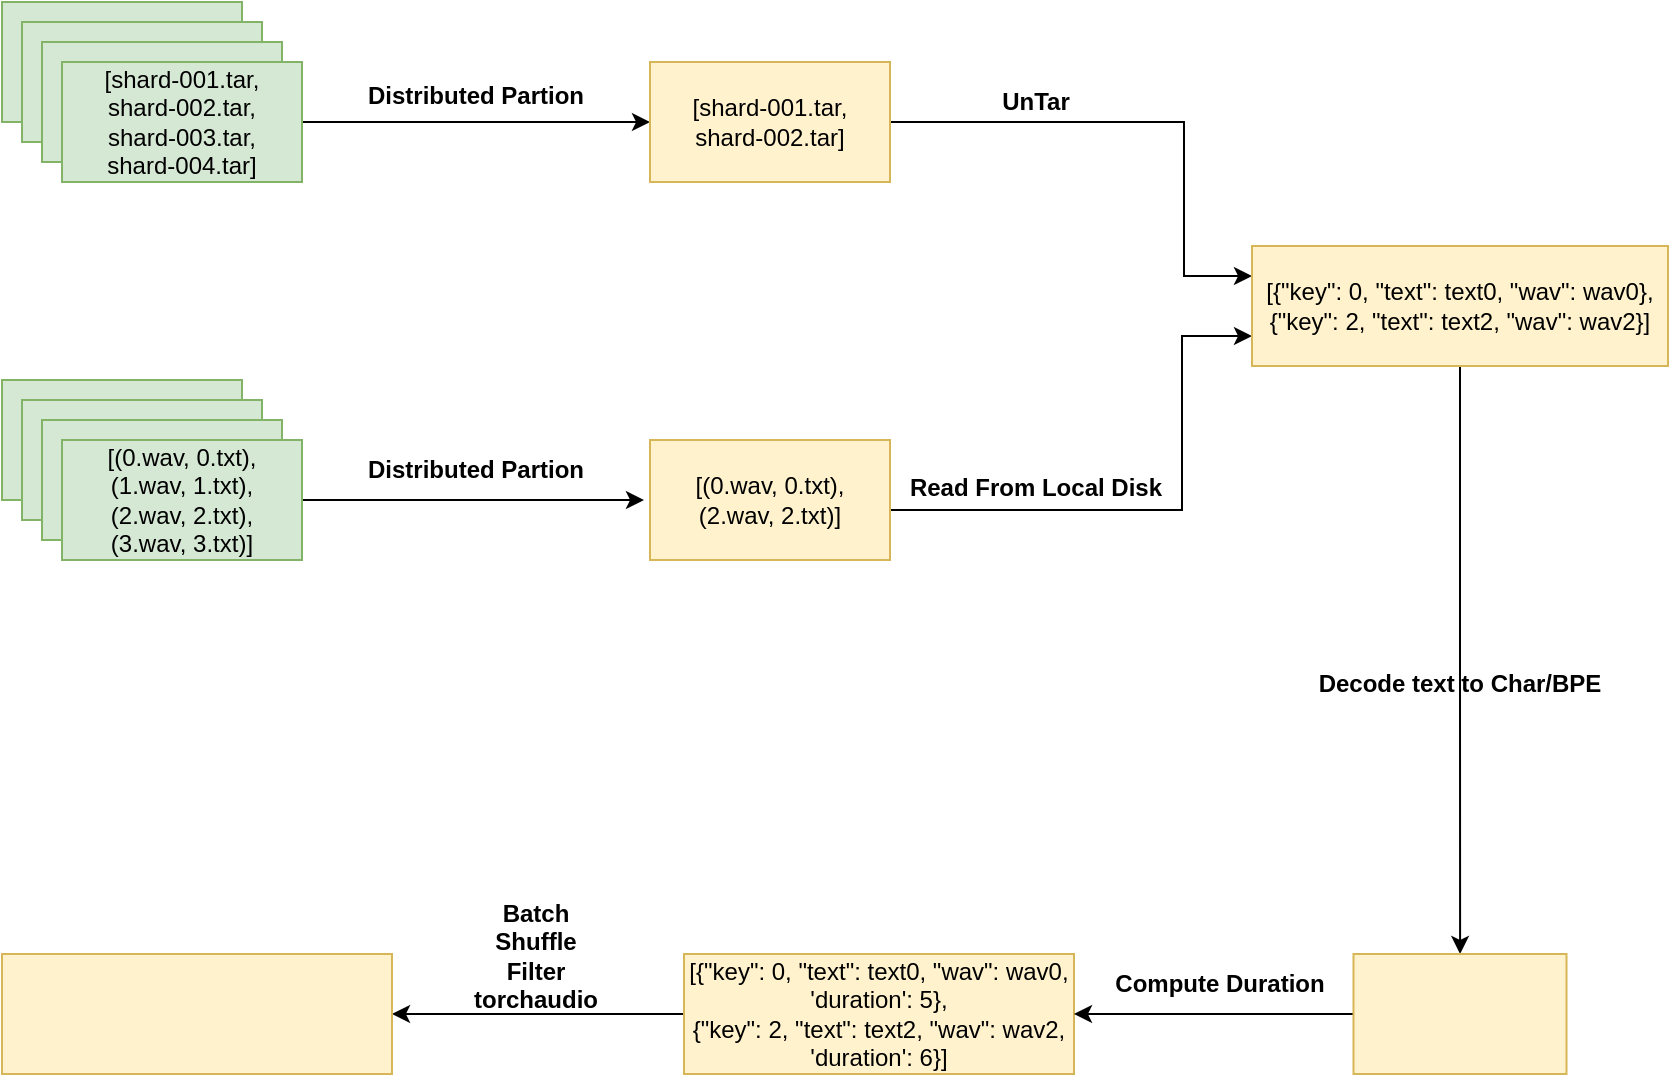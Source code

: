 <mxfile version="14.9.9" type="device"><diagram id="uCDdQjk0BrddMHb4fYi_" name="Page-1"><mxGraphModel dx="946" dy="614" grid="0" gridSize="10" guides="1" tooltips="1" connect="1" arrows="1" fold="1" page="0" pageScale="1" pageWidth="827" pageHeight="1169" math="0" shadow="0"><root><mxCell id="0"/><mxCell id="1" parent="0"/><mxCell id="com_AFfEcHS4AuDgLjKk-6" value="" style="rounded=0;whiteSpace=wrap;html=1;fillColor=#d5e8d4;strokeColor=#82b366;" vertex="1" parent="1"><mxGeometry x="45" y="141" width="120" height="60" as="geometry"/></mxCell><mxCell id="com_AFfEcHS4AuDgLjKk-7" value="" style="rounded=0;whiteSpace=wrap;html=1;fillColor=#d5e8d4;strokeColor=#82b366;" vertex="1" parent="1"><mxGeometry x="55" y="151" width="120" height="60" as="geometry"/></mxCell><mxCell id="com_AFfEcHS4AuDgLjKk-8" value="" style="rounded=0;whiteSpace=wrap;html=1;fillColor=#d5e8d4;strokeColor=#82b366;" vertex="1" parent="1"><mxGeometry x="65" y="161" width="120" height="60" as="geometry"/></mxCell><mxCell id="com_AFfEcHS4AuDgLjKk-11" style="edgeStyle=orthogonalEdgeStyle;rounded=0;orthogonalLoop=1;jettySize=auto;html=1;" edge="1" parent="1" source="com_AFfEcHS4AuDgLjKk-9" target="com_AFfEcHS4AuDgLjKk-10"><mxGeometry relative="1" as="geometry"/></mxCell><mxCell id="com_AFfEcHS4AuDgLjKk-9" value="&lt;font style=&quot;font-size: 12px&quot;&gt;[shard-001.tar, &lt;br&gt;shard-002.tar,&lt;br&gt;shard-003.tar,&lt;br&gt;shard-004.tar]&lt;/font&gt;" style="rounded=0;whiteSpace=wrap;html=1;fillColor=#d5e8d4;strokeColor=#82b366;" vertex="1" parent="1"><mxGeometry x="75" y="171" width="120" height="60" as="geometry"/></mxCell><mxCell id="com_AFfEcHS4AuDgLjKk-23" style="edgeStyle=orthogonalEdgeStyle;rounded=0;orthogonalLoop=1;jettySize=auto;html=1;entryX=0;entryY=0.25;entryDx=0;entryDy=0;" edge="1" parent="1" source="com_AFfEcHS4AuDgLjKk-10" target="com_AFfEcHS4AuDgLjKk-21"><mxGeometry relative="1" as="geometry"><Array as="points"><mxPoint x="636" y="201"/><mxPoint x="636" y="278"/></Array></mxGeometry></mxCell><mxCell id="com_AFfEcHS4AuDgLjKk-10" value="[shard-001.tar,&lt;br&gt;shard-002.tar]" style="rounded=0;whiteSpace=wrap;html=1;fillColor=#fff2cc;strokeColor=#d6b656;" vertex="1" parent="1"><mxGeometry x="369" y="171" width="120" height="60" as="geometry"/></mxCell><mxCell id="com_AFfEcHS4AuDgLjKk-12" value="Distributed Partion" style="text;html=1;strokeColor=none;fillColor=none;align=center;verticalAlign=middle;whiteSpace=wrap;rounded=0;fontStyle=1" vertex="1" parent="1"><mxGeometry x="204" y="178" width="156" height="20" as="geometry"/></mxCell><mxCell id="com_AFfEcHS4AuDgLjKk-24" style="edgeStyle=orthogonalEdgeStyle;rounded=0;orthogonalLoop=1;jettySize=auto;html=1;entryX=0;entryY=0.75;entryDx=0;entryDy=0;" edge="1" parent="1" source="com_AFfEcHS4AuDgLjKk-14" target="com_AFfEcHS4AuDgLjKk-21"><mxGeometry relative="1" as="geometry"><Array as="points"><mxPoint x="635" y="395"/><mxPoint x="635" y="308"/></Array></mxGeometry></mxCell><mxCell id="com_AFfEcHS4AuDgLjKk-14" value="[(0.wav, 0.txt),&lt;br&gt;(2.wav, 2.txt)]" style="rounded=0;whiteSpace=wrap;html=1;fillColor=#fff2cc;strokeColor=#d6b656;" vertex="1" parent="1"><mxGeometry x="369" y="360" width="120" height="60" as="geometry"/></mxCell><mxCell id="com_AFfEcHS4AuDgLjKk-15" value="" style="rounded=0;whiteSpace=wrap;html=1;fillColor=#d5e8d4;strokeColor=#82b366;" vertex="1" parent="1"><mxGeometry x="45" y="330" width="120" height="60" as="geometry"/></mxCell><mxCell id="com_AFfEcHS4AuDgLjKk-16" value="" style="rounded=0;whiteSpace=wrap;html=1;fillColor=#d5e8d4;strokeColor=#82b366;" vertex="1" parent="1"><mxGeometry x="55" y="340" width="120" height="60" as="geometry"/></mxCell><mxCell id="com_AFfEcHS4AuDgLjKk-17" value="" style="rounded=0;whiteSpace=wrap;html=1;fillColor=#d5e8d4;strokeColor=#82b366;" vertex="1" parent="1"><mxGeometry x="65" y="350" width="120" height="60" as="geometry"/></mxCell><mxCell id="com_AFfEcHS4AuDgLjKk-19" style="edgeStyle=orthogonalEdgeStyle;rounded=0;orthogonalLoop=1;jettySize=auto;html=1;" edge="1" parent="1" source="com_AFfEcHS4AuDgLjKk-18"><mxGeometry relative="1" as="geometry"><mxPoint x="366" y="390" as="targetPoint"/></mxGeometry></mxCell><mxCell id="com_AFfEcHS4AuDgLjKk-18" value="&lt;font style=&quot;font-size: 12px&quot;&gt;[(0.wav, 0.txt),&lt;br&gt;(1.wav, 1.txt),&lt;br&gt;(2.wav, 2.txt),&lt;br&gt;(3.wav, 3.txt)]&lt;/font&gt;" style="rounded=0;whiteSpace=wrap;html=1;fillColor=#d5e8d4;strokeColor=#82b366;" vertex="1" parent="1"><mxGeometry x="75" y="360" width="120" height="60" as="geometry"/></mxCell><mxCell id="com_AFfEcHS4AuDgLjKk-20" value="Distributed Partion" style="text;html=1;strokeColor=none;fillColor=none;align=center;verticalAlign=middle;whiteSpace=wrap;rounded=0;fontStyle=1" vertex="1" parent="1"><mxGeometry x="204" y="365" width="156" height="20" as="geometry"/></mxCell><mxCell id="com_AFfEcHS4AuDgLjKk-39" style="edgeStyle=orthogonalEdgeStyle;rounded=0;orthogonalLoop=1;jettySize=auto;html=1;" edge="1" parent="1" source="com_AFfEcHS4AuDgLjKk-21" target="com_AFfEcHS4AuDgLjKk-33"><mxGeometry relative="1" as="geometry"/></mxCell><mxCell id="com_AFfEcHS4AuDgLjKk-21" value="[{&quot;key&quot;: 0, &quot;text&quot;: text0, &quot;wav&quot;: wav0},&lt;br&gt;{&quot;key&quot;: 2, &quot;text&quot;: text2, &quot;wav&quot;: wav2}]" style="rounded=0;whiteSpace=wrap;html=1;fillColor=#fff2cc;strokeColor=#d6b656;" vertex="1" parent="1"><mxGeometry x="670" y="263" width="208" height="60" as="geometry"/></mxCell><mxCell id="com_AFfEcHS4AuDgLjKk-25" value="UnTar" style="text;html=1;strokeColor=none;fillColor=none;align=center;verticalAlign=middle;whiteSpace=wrap;rounded=0;fontStyle=1" vertex="1" parent="1"><mxGeometry x="484" y="181" width="156" height="20" as="geometry"/></mxCell><mxCell id="com_AFfEcHS4AuDgLjKk-26" value="Read From Local Disk" style="text;html=1;strokeColor=none;fillColor=none;align=center;verticalAlign=middle;whiteSpace=wrap;rounded=0;fontStyle=1" vertex="1" parent="1"><mxGeometry x="484" y="374" width="156" height="20" as="geometry"/></mxCell><mxCell id="com_AFfEcHS4AuDgLjKk-43" style="edgeStyle=orthogonalEdgeStyle;rounded=0;orthogonalLoop=1;jettySize=auto;html=1;entryX=1;entryY=0.5;entryDx=0;entryDy=0;" edge="1" parent="1" source="com_AFfEcHS4AuDgLjKk-28" target="com_AFfEcHS4AuDgLjKk-41"><mxGeometry relative="1" as="geometry"/></mxCell><mxCell id="com_AFfEcHS4AuDgLjKk-28" value="&lt;span&gt;[{&quot;key&quot;: 0, &quot;text&quot;: text0, &quot;wav&quot;: wav0, 'duration': 5},&lt;/span&gt;&lt;br&gt;&lt;span&gt;{&quot;key&quot;: 2, &quot;text&quot;: text2, &quot;wav&quot;: wav2, 'duration': 6}]&lt;/span&gt;" style="rounded=0;whiteSpace=wrap;html=1;fillColor=#fff2cc;strokeColor=#d6b656;" vertex="1" parent="1"><mxGeometry x="386" y="617" width="195" height="60" as="geometry"/></mxCell><mxCell id="com_AFfEcHS4AuDgLjKk-32" value="Compute Duration" style="text;html=1;strokeColor=none;fillColor=none;align=center;verticalAlign=middle;whiteSpace=wrap;rounded=0;fontStyle=1" vertex="1" parent="1"><mxGeometry x="576" y="622" width="156" height="20" as="geometry"/></mxCell><mxCell id="com_AFfEcHS4AuDgLjKk-40" style="edgeStyle=orthogonalEdgeStyle;rounded=0;orthogonalLoop=1;jettySize=auto;html=1;entryX=1;entryY=0.5;entryDx=0;entryDy=0;" edge="1" parent="1" source="com_AFfEcHS4AuDgLjKk-33" target="com_AFfEcHS4AuDgLjKk-28"><mxGeometry relative="1" as="geometry"/></mxCell><mxCell id="com_AFfEcHS4AuDgLjKk-33" value="" style="rounded=0;whiteSpace=wrap;html=1;fillColor=#fff2cc;strokeColor=#d6b656;" vertex="1" parent="1"><mxGeometry x="720.75" y="617" width="106.5" height="60" as="geometry"/></mxCell><mxCell id="com_AFfEcHS4AuDgLjKk-35" value="Decode text to Char/BPE" style="text;html=1;strokeColor=none;fillColor=none;align=center;verticalAlign=middle;whiteSpace=wrap;rounded=0;fontStyle=1" vertex="1" parent="1"><mxGeometry x="696" y="472" width="156" height="20" as="geometry"/></mxCell><mxCell id="com_AFfEcHS4AuDgLjKk-41" value="" style="rounded=0;whiteSpace=wrap;html=1;fillColor=#fff2cc;strokeColor=#d6b656;" vertex="1" parent="1"><mxGeometry x="45" y="617" width="195" height="60" as="geometry"/></mxCell><mxCell id="com_AFfEcHS4AuDgLjKk-44" value="Batch&lt;br&gt;Shuffle&lt;br&gt;Filter&lt;br&gt;torchaudio" style="text;html=1;strokeColor=none;fillColor=none;align=center;verticalAlign=middle;whiteSpace=wrap;rounded=0;fontStyle=1" vertex="1" parent="1"><mxGeometry x="234" y="608" width="156" height="20" as="geometry"/></mxCell></root></mxGraphModel></diagram></mxfile>